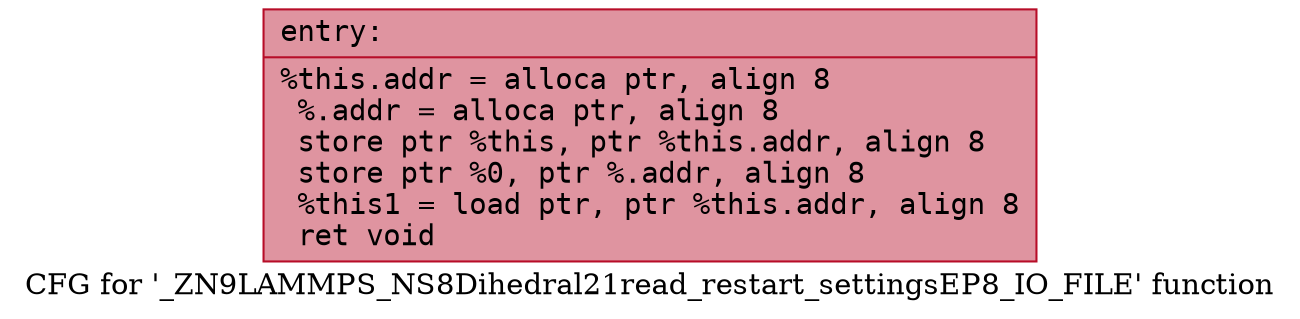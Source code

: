 digraph "CFG for '_ZN9LAMMPS_NS8Dihedral21read_restart_settingsEP8_IO_FILE' function" {
	label="CFG for '_ZN9LAMMPS_NS8Dihedral21read_restart_settingsEP8_IO_FILE' function";

	Node0x5577496cdeb0 [shape=record,color="#b70d28ff", style=filled, fillcolor="#b70d2870" fontname="Courier",label="{entry:\l|  %this.addr = alloca ptr, align 8\l  %.addr = alloca ptr, align 8\l  store ptr %this, ptr %this.addr, align 8\l  store ptr %0, ptr %.addr, align 8\l  %this1 = load ptr, ptr %this.addr, align 8\l  ret void\l}"];
}
